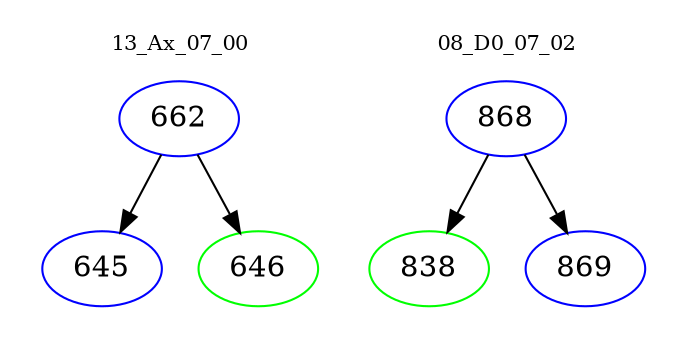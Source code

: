 digraph{
subgraph cluster_0 {
color = white
label = "13_Ax_07_00";
fontsize=10;
T0_662 [label="662", color="blue"]
T0_662 -> T0_645 [color="black"]
T0_645 [label="645", color="blue"]
T0_662 -> T0_646 [color="black"]
T0_646 [label="646", color="green"]
}
subgraph cluster_1 {
color = white
label = "08_D0_07_02";
fontsize=10;
T1_868 [label="868", color="blue"]
T1_868 -> T1_838 [color="black"]
T1_838 [label="838", color="green"]
T1_868 -> T1_869 [color="black"]
T1_869 [label="869", color="blue"]
}
}
